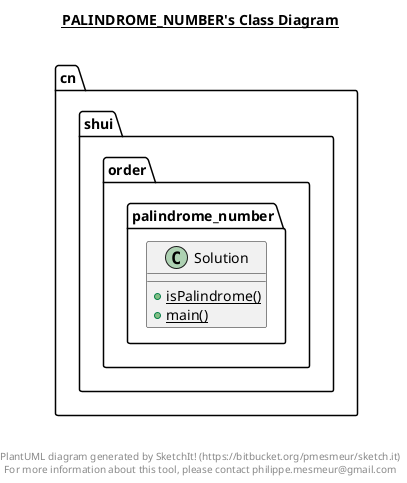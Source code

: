 @startuml

title __PALINDROME_NUMBER's Class Diagram__\n

  namespace cn.shui.order {
    namespace palindrome_number {
      class cn.shui.order.palindrome_number.Solution {
          {static} + isPalindrome()
          {static} + main()
      }
    }
  }
  



right footer


PlantUML diagram generated by SketchIt! (https://bitbucket.org/pmesmeur/sketch.it)
For more information about this tool, please contact philippe.mesmeur@gmail.com
endfooter

@enduml
